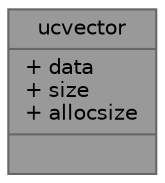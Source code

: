 digraph "ucvector"
{
 // INTERACTIVE_SVG=YES
 // LATEX_PDF_SIZE
  bgcolor="transparent";
  edge [fontname=Helvetica,fontsize=10,labelfontname=Helvetica,labelfontsize=10];
  node [fontname=Helvetica,fontsize=10,shape=box,height=0.2,width=0.4];
  Node1 [shape=record,label="{ucvector\n|+ data\l+ size\l+ allocsize\l|}",height=0.2,width=0.4,color="gray40", fillcolor="grey60", style="filled", fontcolor="black",tooltip=" "];
}
